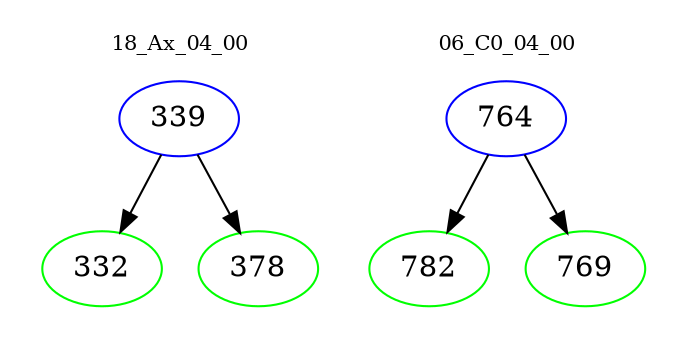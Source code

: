 digraph{
subgraph cluster_0 {
color = white
label = "18_Ax_04_00";
fontsize=10;
T0_339 [label="339", color="blue"]
T0_339 -> T0_332 [color="black"]
T0_332 [label="332", color="green"]
T0_339 -> T0_378 [color="black"]
T0_378 [label="378", color="green"]
}
subgraph cluster_1 {
color = white
label = "06_C0_04_00";
fontsize=10;
T1_764 [label="764", color="blue"]
T1_764 -> T1_782 [color="black"]
T1_782 [label="782", color="green"]
T1_764 -> T1_769 [color="black"]
T1_769 [label="769", color="green"]
}
}
